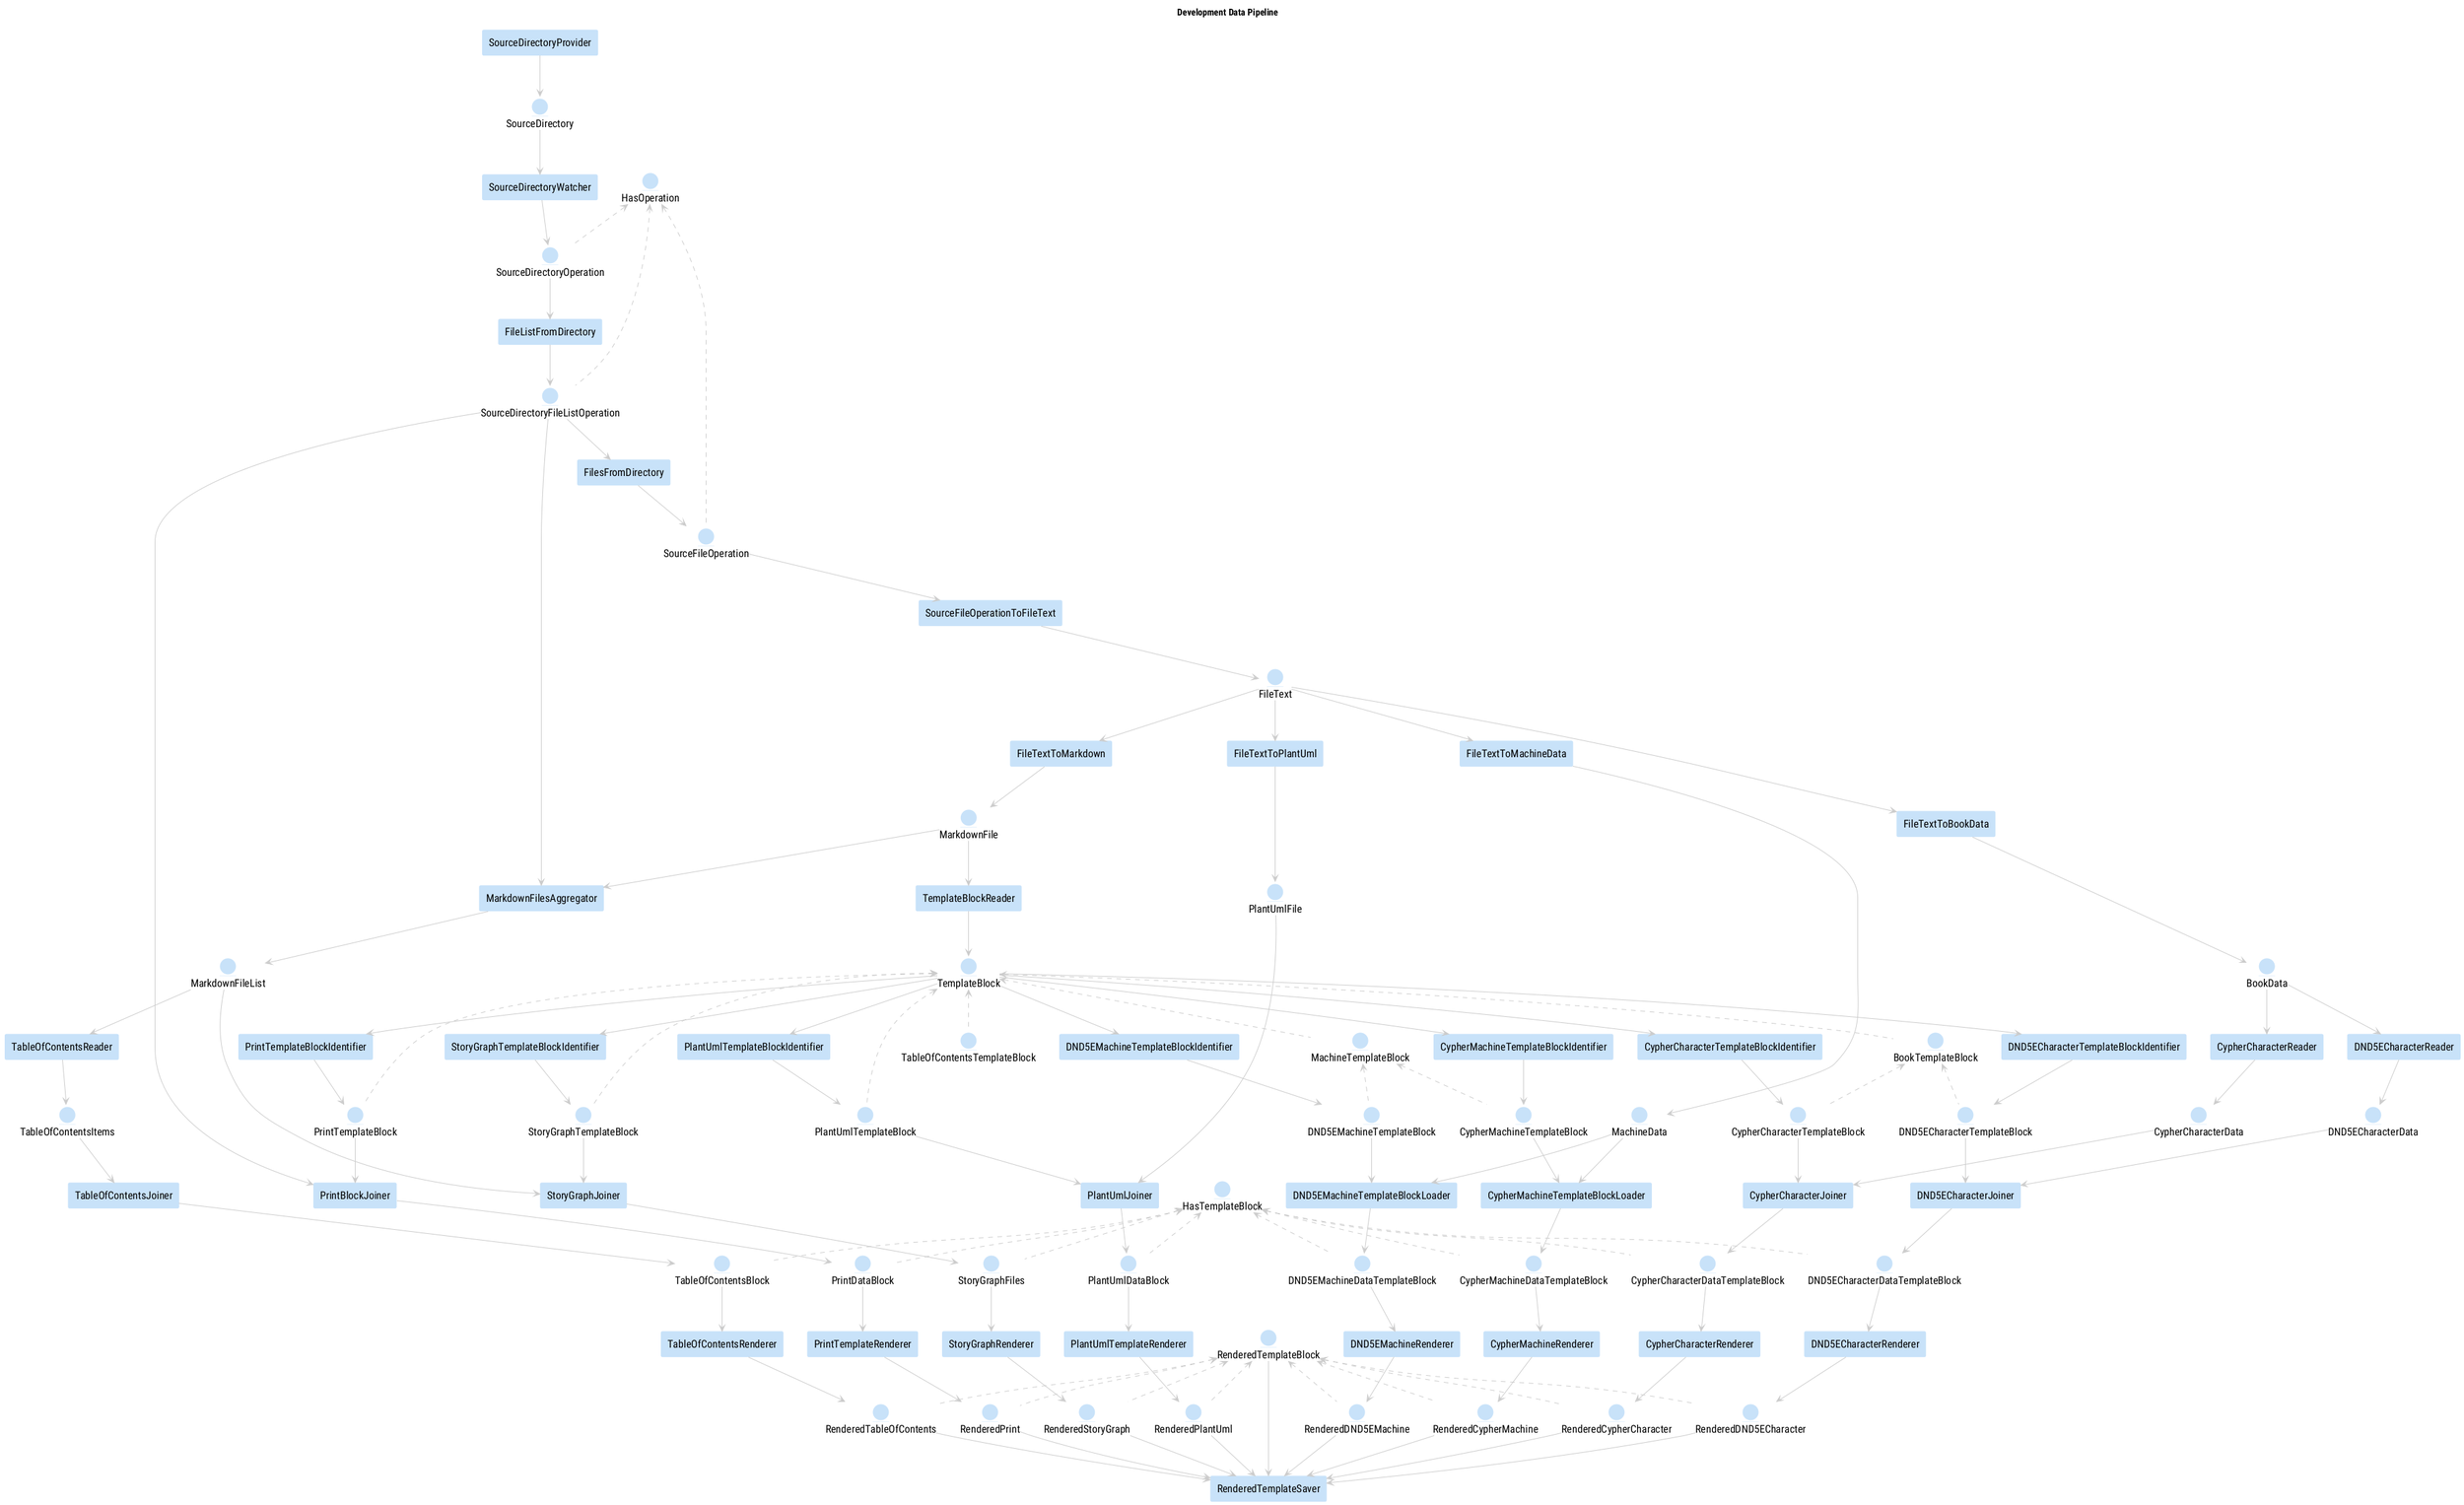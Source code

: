 @startuml
title Development Data Pipeline
 
hide circle
skinparam {
	DefaultFontName Roboto Condensed
	DefaultFontSize 16
	shadowing false
	' --barely-blue: hsl(208, 80%, 99%); #FAFDFE
	' --noon-blue: hsl(208, 80%, 88%); #C8E2F9
	' --morning-blue: hsl(208, 80%, 66%); #63ADEE
	' --barely-orange: hsl(32, 80%, 99%); #FEFDFA
	' --noon-orange: hsl(32, 80%, 88%); #F9E2C8
	' --morning-orange: hsl(32, 80%, 66%); #EEAD63
	' --evening-orange: hsl(32, 80%, 44%); #CA7616
	' --barely-green: hsl(96, 80%, 99%); #FCFEFA
	' --noon-green: hsl(96, 80%, 77%); #BBF395
	' --morning-green: hsl(96, 80%, 55%); #7AE830
	FileBorderColor #dddddd
	FileBackgroundColor #eeeeee
	ComponentBorderColor #dddddd
	ComponentBackgroundColor #eeeeee
	CloudBorderColor #dddddd
	CloudBackgroundColor #eeeeee
	ArrowColor #cccccc
	ActivityBackgroundColor #C8E2F9
	ActivityBorderColor #C8E2F9
	RectangleBackgroundColor #C8E2F9
	RectangleBorderColor #C8E2F9
	EntityBackgroundColor #C8E2F9
	EntityBorderColor #C8E2F9
}
 
rectangle CypherCharacterReader
rectangle CypherCharacterRenderer
rectangle CypherCharacterTemplateBlockIdentifier
rectangle CypherMachineRenderer
rectangle CypherMachineTemplateBlockIdentifier
rectangle DND5ECharacterReader
rectangle DND5ECharacterRenderer
rectangle DND5ECharacterTemplateBlockIdentifier
rectangle DND5EMachineRenderer
rectangle DND5EMachineTemplateBlockIdentifier
rectangle FileListFromDirectory
rectangle FilesFromDirectory
rectangle FileTextToBookData
rectangle FileTextToMachineData
rectangle FileTextToMarkdown
rectangle FileTextToPlantUml
rectangle PlantUmlTemplateBlockIdentifier
rectangle PlantUmlTemplateRenderer
rectangle PrintTemplateBlockIdentifier
rectangle PrintTemplateRenderer
rectangle RenderedTemplateSaver
rectangle SourceDirectoryProvider
rectangle SourceDirectoryWatcher
rectangle SourceFileOperationToFileText
rectangle StoryGraphRenderer
rectangle StoryGraphTemplateBlockIdentifier
rectangle TableOfContentsReader
rectangle TableOfContentsRenderer
rectangle TemplateBlockReader
rectangle CypherCharacterJoiner
rectangle CypherMachineTemplateBlockLoader
rectangle DND5ECharacterJoiner
rectangle DND5EMachineTemplateBlockLoader
rectangle MarkdownFilesAggregator
rectangle PlantUmlJoiner
rectangle PrintBlockJoiner
rectangle StoryGraphJoiner
rectangle TableOfContentsJoiner
entity "BookData" as BookData
entity "BookTemplateBlock" as BookTemplateBlock
entity "CypherCharacterData" as CypherCharacterData
entity "CypherCharacterDataTemplateBlock" as CypherCharacterDataTemplateBlock
entity "CypherCharacterTemplateBlock" as CypherCharacterTemplateBlock
entity "CypherMachineDataTemplateBlock" as CypherMachineDataTemplateBlock
entity "CypherMachineTemplateBlock" as CypherMachineTemplateBlock
entity "DND5ECharacterData" as DND5ECharacterData
entity "DND5ECharacterDataTemplateBlock" as DND5ECharacterDataTemplateBlock
entity "DND5ECharacterTemplateBlock" as DND5ECharacterTemplateBlock
entity "DND5EMachineDataTemplateBlock" as DND5EMachineDataTemplateBlock
entity "DND5EMachineTemplateBlock" as DND5EMachineTemplateBlock
entity "FileText" as FileText
entity "HasOperation" as HasOperation
entity "HasTemplateBlock" as HasTemplateBlock
entity "MachineData" as MachineData
entity "MachineTemplateBlock" as MachineTemplateBlock
entity "MarkdownFile" as MarkdownFile
entity "MarkdownFileList" as MarkdownFileList
entity "PlantUmlDataBlock" as PlantUmlDataBlock
entity "PlantUmlFile" as PlantUmlFile
entity "PlantUmlTemplateBlock" as PlantUmlTemplateBlock
entity "PrintDataBlock" as PrintDataBlock
entity "PrintTemplateBlock" as PrintTemplateBlock
entity "RenderedCypherCharacter" as RenderedCypherCharacter
entity "RenderedCypherMachine" as RenderedCypherMachine
entity "RenderedDND5ECharacter" as RenderedDND5ECharacter
entity "RenderedDND5EMachine" as RenderedDND5EMachine
entity "RenderedPlantUml" as RenderedPlantUml
entity "RenderedPrint" as RenderedPrint
entity "RenderedStoryGraph" as RenderedStoryGraph
entity "RenderedTableOfContents" as RenderedTableOfContents
entity "RenderedTemplateBlock" as RenderedTemplateBlock
entity "SourceDirectory" as SourceDirectory
entity "SourceDirectoryFileListOperation" as SourceDirectoryFileListOperation
entity "SourceDirectoryOperation" as SourceDirectoryOperation
entity "SourceFileOperation" as SourceFileOperation
entity "StoryGraphFiles" as StoryGraphFiles
entity "StoryGraphTemplateBlock" as StoryGraphTemplateBlock
entity "TableOfContentsBlock" as TableOfContentsBlock
entity "TableOfContentsItems" as TableOfContentsItems
entity "TableOfContentsTemplateBlock" as TableOfContentsTemplateBlock
entity "TemplateBlock" as TemplateBlock
TemplateBlock <.. BookTemplateBlock
HasTemplateBlock <.. CypherCharacterDataTemplateBlock
BookTemplateBlock <.. CypherCharacterTemplateBlock
HasTemplateBlock <.. CypherMachineDataTemplateBlock
MachineTemplateBlock <.. CypherMachineTemplateBlock
HasTemplateBlock <.. DND5ECharacterDataTemplateBlock
BookTemplateBlock <.. DND5ECharacterTemplateBlock
HasTemplateBlock <.. DND5EMachineDataTemplateBlock
MachineTemplateBlock <.. DND5EMachineTemplateBlock
TemplateBlock <.. MachineTemplateBlock
HasTemplateBlock <.. PlantUmlDataBlock
TemplateBlock <.. PlantUmlTemplateBlock
HasTemplateBlock <.. PrintDataBlock
TemplateBlock <.. PrintTemplateBlock
RenderedTemplateBlock <.. RenderedCypherCharacter
RenderedTemplateBlock <.. RenderedCypherMachine
RenderedTemplateBlock <.. RenderedDND5ECharacter
RenderedTemplateBlock <.. RenderedDND5EMachine
RenderedTemplateBlock <.. RenderedPlantUml
RenderedTemplateBlock <.. RenderedPrint
RenderedTemplateBlock <.. RenderedStoryGraph
RenderedTemplateBlock <.. RenderedTableOfContents
HasOperation <.. SourceDirectoryFileListOperation
HasOperation <.. SourceDirectoryOperation
HasOperation <.. SourceFileOperation
HasTemplateBlock <.. StoryGraphFiles
TemplateBlock <.. StoryGraphTemplateBlock
HasTemplateBlock <.. TableOfContentsBlock
TemplateBlock <.. TableOfContentsTemplateBlock
BookData --> CypherCharacterReader
BookData --> DND5ECharacterReader
CypherCharacterData --> CypherCharacterJoiner
CypherCharacterDataTemplateBlock --> CypherCharacterRenderer
CypherCharacterJoiner --> CypherCharacterDataTemplateBlock
CypherCharacterReader --> CypherCharacterData
CypherCharacterRenderer --> RenderedCypherCharacter
CypherCharacterTemplateBlock --> CypherCharacterJoiner
CypherCharacterTemplateBlockIdentifier --> CypherCharacterTemplateBlock
CypherMachineDataTemplateBlock --> CypherMachineRenderer
CypherMachineRenderer --> RenderedCypherMachine
CypherMachineTemplateBlock --> CypherMachineTemplateBlockLoader
CypherMachineTemplateBlockIdentifier --> CypherMachineTemplateBlock
CypherMachineTemplateBlockLoader --> CypherMachineDataTemplateBlock
DND5ECharacterData --> DND5ECharacterJoiner
DND5ECharacterDataTemplateBlock --> DND5ECharacterRenderer
DND5ECharacterJoiner --> DND5ECharacterDataTemplateBlock
DND5ECharacterReader --> DND5ECharacterData
DND5ECharacterRenderer --> RenderedDND5ECharacter
DND5ECharacterTemplateBlock --> DND5ECharacterJoiner
DND5ECharacterTemplateBlockIdentifier --> DND5ECharacterTemplateBlock
DND5EMachineDataTemplateBlock --> DND5EMachineRenderer
DND5EMachineRenderer --> RenderedDND5EMachine
DND5EMachineTemplateBlock --> DND5EMachineTemplateBlockLoader
DND5EMachineTemplateBlockIdentifier --> DND5EMachineTemplateBlock
DND5EMachineTemplateBlockLoader --> DND5EMachineDataTemplateBlock
FileListFromDirectory --> SourceDirectoryFileListOperation
FileText --> FileTextToBookData
FileText --> FileTextToMachineData
FileText --> FileTextToMarkdown
FileText --> FileTextToPlantUml
FileTextToBookData --> BookData
FileTextToMachineData --> MachineData
FileTextToMarkdown --> MarkdownFile
FileTextToPlantUml --> PlantUmlFile
FilesFromDirectory --> SourceFileOperation
MachineData --> CypherMachineTemplateBlockLoader
MachineData --> DND5EMachineTemplateBlockLoader
MarkdownFile --> MarkdownFilesAggregator
MarkdownFile --> TemplateBlockReader
MarkdownFileList --> StoryGraphJoiner
MarkdownFileList --> TableOfContentsReader
MarkdownFilesAggregator --> MarkdownFileList
PlantUmlDataBlock --> PlantUmlTemplateRenderer
PlantUmlFile --> PlantUmlJoiner
PlantUmlJoiner --> PlantUmlDataBlock
PlantUmlTemplateBlock --> PlantUmlJoiner
PlantUmlTemplateBlockIdentifier --> PlantUmlTemplateBlock
PlantUmlTemplateRenderer --> RenderedPlantUml
PrintBlockJoiner --> PrintDataBlock
PrintDataBlock --> PrintTemplateRenderer
PrintTemplateBlock --> PrintBlockJoiner
PrintTemplateBlockIdentifier --> PrintTemplateBlock
PrintTemplateRenderer --> RenderedPrint
RenderedCypherCharacter --> RenderedTemplateSaver
RenderedCypherMachine --> RenderedTemplateSaver
RenderedDND5ECharacter --> RenderedTemplateSaver
RenderedDND5EMachine --> RenderedTemplateSaver
RenderedPlantUml --> RenderedTemplateSaver
RenderedPrint --> RenderedTemplateSaver
RenderedStoryGraph --> RenderedTemplateSaver
RenderedTableOfContents --> RenderedTemplateSaver
RenderedTemplateBlock --> RenderedTemplateSaver
SourceDirectory --> SourceDirectoryWatcher
SourceDirectoryFileListOperation --> FilesFromDirectory
SourceDirectoryFileListOperation --> MarkdownFilesAggregator
SourceDirectoryFileListOperation --> PrintBlockJoiner
SourceDirectoryOperation --> FileListFromDirectory
SourceDirectoryProvider --> SourceDirectory
SourceDirectoryWatcher --> SourceDirectoryOperation
SourceFileOperation --> SourceFileOperationToFileText
SourceFileOperationToFileText --> FileText
StoryGraphFiles --> StoryGraphRenderer
StoryGraphJoiner --> StoryGraphFiles
StoryGraphRenderer --> RenderedStoryGraph
StoryGraphTemplateBlock --> StoryGraphJoiner
StoryGraphTemplateBlockIdentifier --> StoryGraphTemplateBlock
TableOfContentsBlock --> TableOfContentsRenderer
TableOfContentsItems --> TableOfContentsJoiner
TableOfContentsJoiner --> TableOfContentsBlock
TableOfContentsReader --> TableOfContentsItems
TableOfContentsRenderer --> RenderedTableOfContents
TemplateBlock --> CypherCharacterTemplateBlockIdentifier
TemplateBlock --> CypherMachineTemplateBlockIdentifier
TemplateBlock --> DND5ECharacterTemplateBlockIdentifier
TemplateBlock --> DND5EMachineTemplateBlockIdentifier
TemplateBlock --> PlantUmlTemplateBlockIdentifier
TemplateBlock --> PrintTemplateBlockIdentifier
TemplateBlock --> StoryGraphTemplateBlockIdentifier
TemplateBlockReader --> TemplateBlock
@enduml